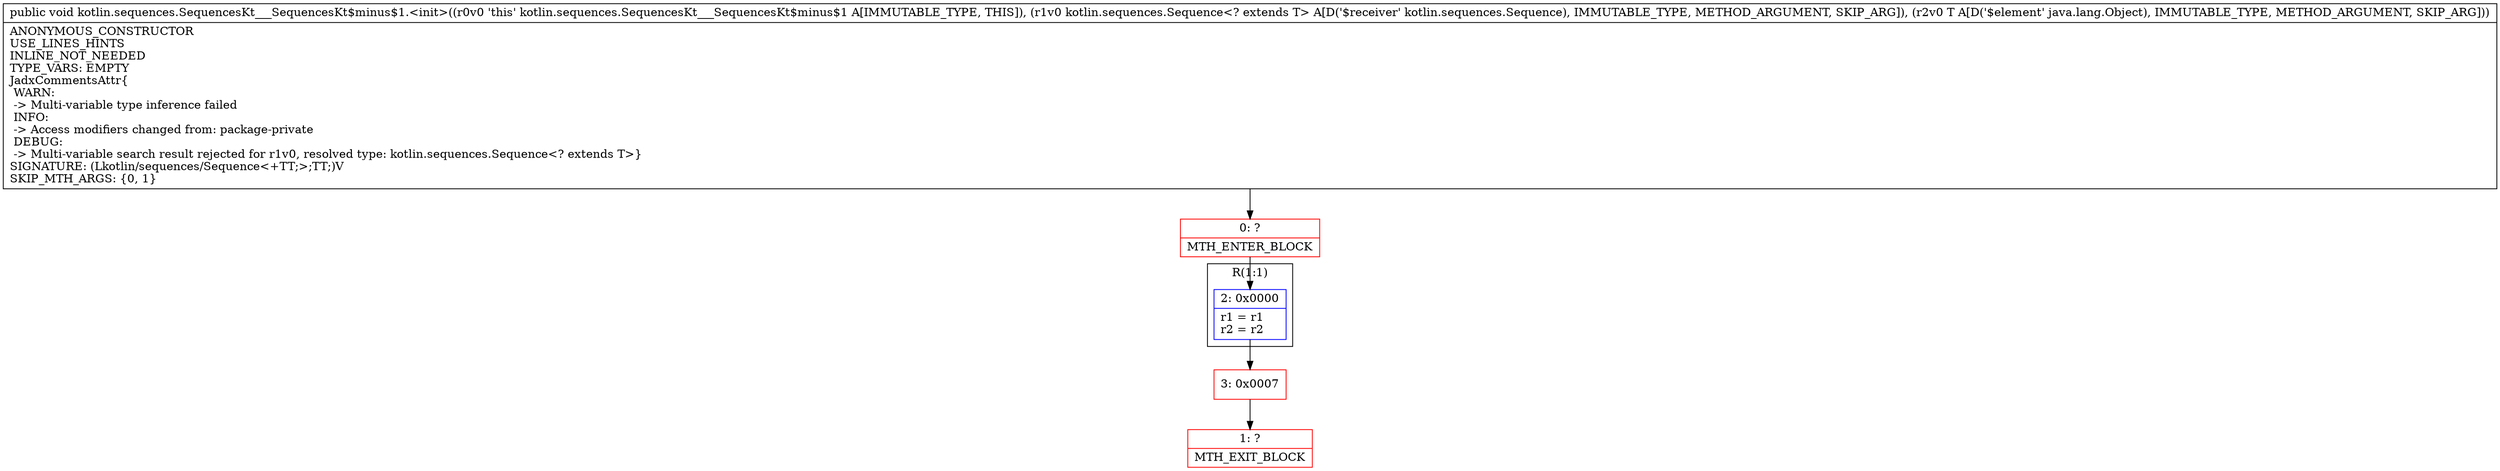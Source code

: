 digraph "CFG forkotlin.sequences.SequencesKt___SequencesKt$minus$1.\<init\>(Lkotlin\/sequences\/Sequence;Ljava\/lang\/Object;)V" {
subgraph cluster_Region_509039230 {
label = "R(1:1)";
node [shape=record,color=blue];
Node_2 [shape=record,label="{2\:\ 0x0000|r1 = r1\lr2 = r2\l}"];
}
Node_0 [shape=record,color=red,label="{0\:\ ?|MTH_ENTER_BLOCK\l}"];
Node_3 [shape=record,color=red,label="{3\:\ 0x0007}"];
Node_1 [shape=record,color=red,label="{1\:\ ?|MTH_EXIT_BLOCK\l}"];
MethodNode[shape=record,label="{public void kotlin.sequences.SequencesKt___SequencesKt$minus$1.\<init\>((r0v0 'this' kotlin.sequences.SequencesKt___SequencesKt$minus$1 A[IMMUTABLE_TYPE, THIS]), (r1v0 kotlin.sequences.Sequence\<? extends T\> A[D('$receiver' kotlin.sequences.Sequence), IMMUTABLE_TYPE, METHOD_ARGUMENT, SKIP_ARG]), (r2v0 T A[D('$element' java.lang.Object), IMMUTABLE_TYPE, METHOD_ARGUMENT, SKIP_ARG]))  | ANONYMOUS_CONSTRUCTOR\lUSE_LINES_HINTS\lINLINE_NOT_NEEDED\lTYPE_VARS: EMPTY\lJadxCommentsAttr\{\l WARN: \l \-\> Multi\-variable type inference failed\l INFO: \l \-\> Access modifiers changed from: package\-private\l DEBUG: \l \-\> Multi\-variable search result rejected for r1v0, resolved type: kotlin.sequences.Sequence\<? extends T\>\}\lSIGNATURE: (Lkotlin\/sequences\/Sequence\<+TT;\>;TT;)V\lSKIP_MTH_ARGS: \{0, 1\}\l}"];
MethodNode -> Node_0;Node_2 -> Node_3;
Node_0 -> Node_2;
Node_3 -> Node_1;
}

